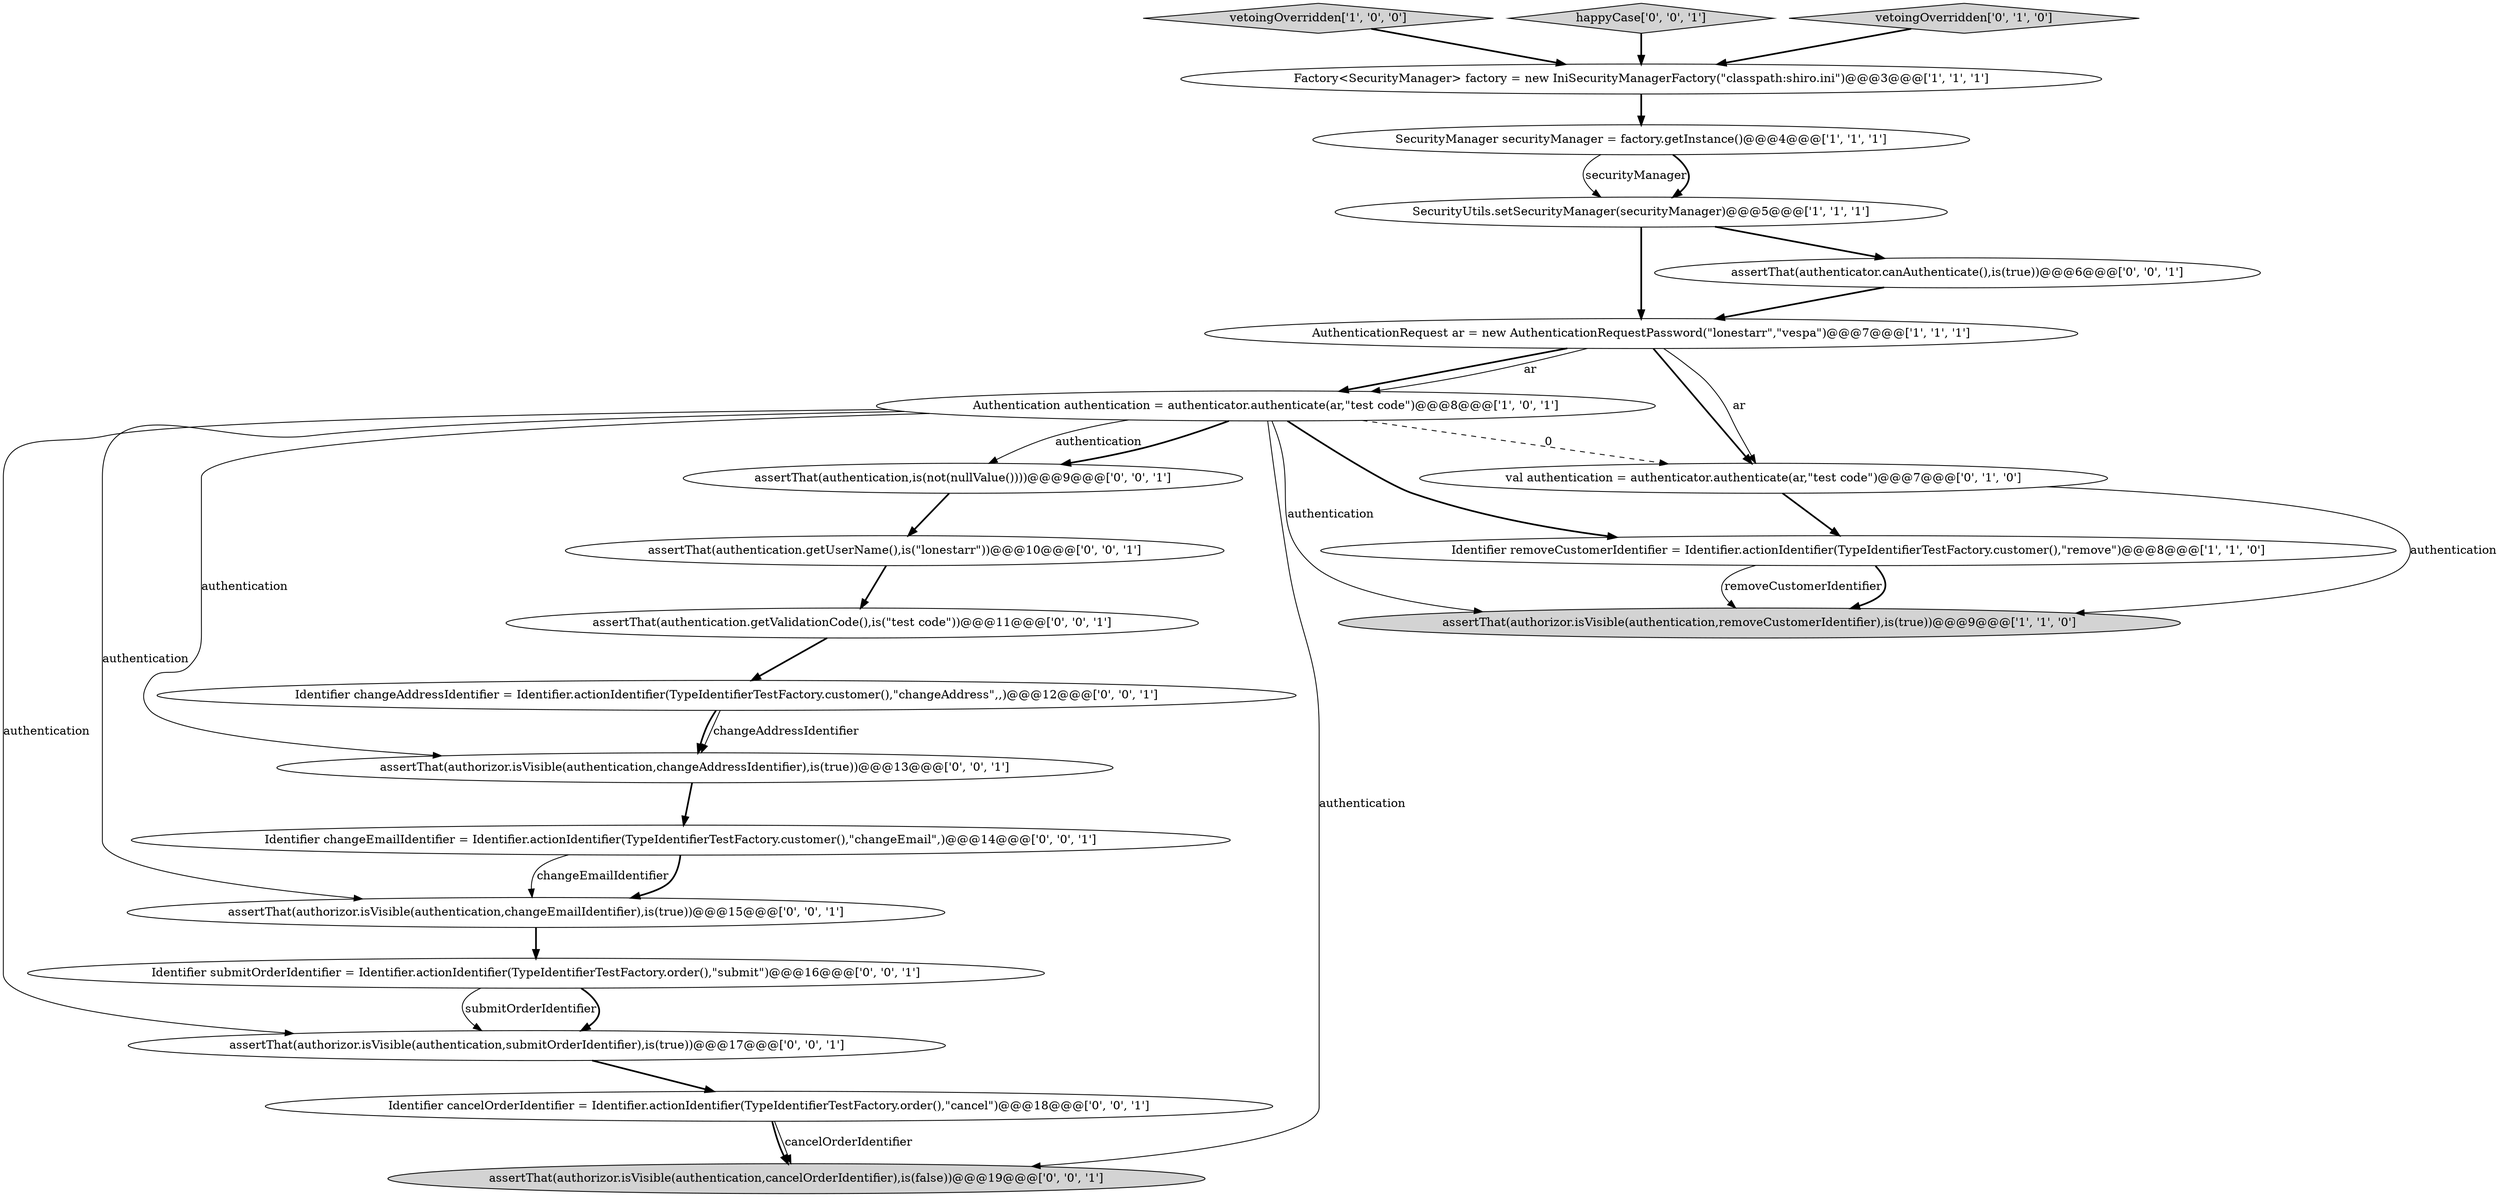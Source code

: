digraph {
3 [style = filled, label = "Factory<SecurityManager> factory = new IniSecurityManagerFactory(\"classpath:shiro.ini\")@@@3@@@['1', '1', '1']", fillcolor = white, shape = ellipse image = "AAA0AAABBB1BBB"];
21 [style = filled, label = "Identifier cancelOrderIdentifier = Identifier.actionIdentifier(TypeIdentifierTestFactory.order(),\"cancel\")@@@18@@@['0', '0', '1']", fillcolor = white, shape = ellipse image = "AAA0AAABBB3BBB"];
0 [style = filled, label = "vetoingOverridden['1', '0', '0']", fillcolor = lightgray, shape = diamond image = "AAA0AAABBB1BBB"];
19 [style = filled, label = "assertThat(authentication.getUserName(),is(\"lonestarr\"))@@@10@@@['0', '0', '1']", fillcolor = white, shape = ellipse image = "AAA0AAABBB3BBB"];
17 [style = filled, label = "assertThat(authorizor.isVisible(authentication,changeEmailIdentifier),is(true))@@@15@@@['0', '0', '1']", fillcolor = white, shape = ellipse image = "AAA0AAABBB3BBB"];
13 [style = filled, label = "assertThat(authentication,is(not(nullValue())))@@@9@@@['0', '0', '1']", fillcolor = white, shape = ellipse image = "AAA0AAABBB3BBB"];
2 [style = filled, label = "assertThat(authorizor.isVisible(authentication,removeCustomerIdentifier),is(true))@@@9@@@['1', '1', '0']", fillcolor = lightgray, shape = ellipse image = "AAA0AAABBB1BBB"];
15 [style = filled, label = "assertThat(authorizor.isVisible(authentication,changeAddressIdentifier),is(true))@@@13@@@['0', '0', '1']", fillcolor = white, shape = ellipse image = "AAA0AAABBB3BBB"];
7 [style = filled, label = "Authentication authentication = authenticator.authenticate(ar,\"test code\")@@@8@@@['1', '0', '1']", fillcolor = white, shape = ellipse image = "AAA0AAABBB1BBB"];
18 [style = filled, label = "Identifier submitOrderIdentifier = Identifier.actionIdentifier(TypeIdentifierTestFactory.order(),\"submit\")@@@16@@@['0', '0', '1']", fillcolor = white, shape = ellipse image = "AAA0AAABBB3BBB"];
11 [style = filled, label = "assertThat(authorizor.isVisible(authentication,cancelOrderIdentifier),is(false))@@@19@@@['0', '0', '1']", fillcolor = lightgray, shape = ellipse image = "AAA0AAABBB3BBB"];
6 [style = filled, label = "SecurityUtils.setSecurityManager(securityManager)@@@5@@@['1', '1', '1']", fillcolor = white, shape = ellipse image = "AAA0AAABBB1BBB"];
14 [style = filled, label = "assertThat(authorizor.isVisible(authentication,submitOrderIdentifier),is(true))@@@17@@@['0', '0', '1']", fillcolor = white, shape = ellipse image = "AAA0AAABBB3BBB"];
5 [style = filled, label = "SecurityManager securityManager = factory.getInstance()@@@4@@@['1', '1', '1']", fillcolor = white, shape = ellipse image = "AAA0AAABBB1BBB"];
4 [style = filled, label = "AuthenticationRequest ar = new AuthenticationRequestPassword(\"lonestarr\",\"vespa\")@@@7@@@['1', '1', '1']", fillcolor = white, shape = ellipse image = "AAA0AAABBB1BBB"];
1 [style = filled, label = "Identifier removeCustomerIdentifier = Identifier.actionIdentifier(TypeIdentifierTestFactory.customer(),\"remove\")@@@8@@@['1', '1', '0']", fillcolor = white, shape = ellipse image = "AAA0AAABBB1BBB"];
20 [style = filled, label = "Identifier changeAddressIdentifier = Identifier.actionIdentifier(TypeIdentifierTestFactory.customer(),\"changeAddress\",,)@@@12@@@['0', '0', '1']", fillcolor = white, shape = ellipse image = "AAA0AAABBB3BBB"];
22 [style = filled, label = "assertThat(authenticator.canAuthenticate(),is(true))@@@6@@@['0', '0', '1']", fillcolor = white, shape = ellipse image = "AAA0AAABBB3BBB"];
8 [style = filled, label = "val authentication = authenticator.authenticate(ar,\"test code\")@@@7@@@['0', '1', '0']", fillcolor = white, shape = ellipse image = "AAA1AAABBB2BBB"];
12 [style = filled, label = "assertThat(authentication.getValidationCode(),is(\"test code\"))@@@11@@@['0', '0', '1']", fillcolor = white, shape = ellipse image = "AAA0AAABBB3BBB"];
10 [style = filled, label = "happyCase['0', '0', '1']", fillcolor = lightgray, shape = diamond image = "AAA0AAABBB3BBB"];
9 [style = filled, label = "vetoingOverridden['0', '1', '0']", fillcolor = lightgray, shape = diamond image = "AAA0AAABBB2BBB"];
16 [style = filled, label = "Identifier changeEmailIdentifier = Identifier.actionIdentifier(TypeIdentifierTestFactory.customer(),\"changeEmail\",)@@@14@@@['0', '0', '1']", fillcolor = white, shape = ellipse image = "AAA0AAABBB3BBB"];
21->11 [style = bold, label=""];
7->11 [style = solid, label="authentication"];
16->17 [style = solid, label="changeEmailIdentifier"];
4->7 [style = bold, label=""];
6->4 [style = bold, label=""];
13->19 [style = bold, label=""];
8->2 [style = solid, label="authentication"];
7->8 [style = dashed, label="0"];
1->2 [style = solid, label="removeCustomerIdentifier"];
14->21 [style = bold, label=""];
5->6 [style = solid, label="securityManager"];
21->11 [style = solid, label="cancelOrderIdentifier"];
20->15 [style = bold, label=""];
9->3 [style = bold, label=""];
4->8 [style = bold, label=""];
0->3 [style = bold, label=""];
7->13 [style = solid, label="authentication"];
6->22 [style = bold, label=""];
20->15 [style = solid, label="changeAddressIdentifier"];
3->5 [style = bold, label=""];
10->3 [style = bold, label=""];
7->14 [style = solid, label="authentication"];
7->13 [style = bold, label=""];
8->1 [style = bold, label=""];
4->7 [style = solid, label="ar"];
7->2 [style = solid, label="authentication"];
7->15 [style = solid, label="authentication"];
18->14 [style = solid, label="submitOrderIdentifier"];
22->4 [style = bold, label=""];
15->16 [style = bold, label=""];
12->20 [style = bold, label=""];
7->17 [style = solid, label="authentication"];
4->8 [style = solid, label="ar"];
16->17 [style = bold, label=""];
7->1 [style = bold, label=""];
18->14 [style = bold, label=""];
19->12 [style = bold, label=""];
1->2 [style = bold, label=""];
5->6 [style = bold, label=""];
17->18 [style = bold, label=""];
}
